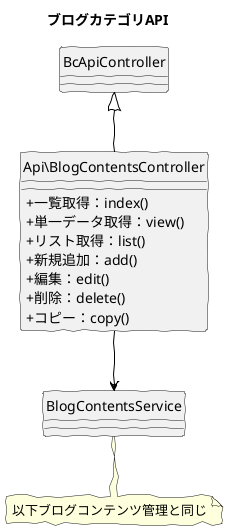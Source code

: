 @startuml
skinparam handwritten true
skinparam backgroundColor white
hide circle
skinparam classAttributeIconSize 0

title ブログカテゴリAPI

class Api\BlogContentsController {
  + 一覧取得：index()
  + 単一データ取得：view()
  + リスト取得：list()
  + 新規追加：add()
  + 編集：edit()
  + 削除：delete()
  + コピー：copy()
}

Api\BlogContentsController -down[#Black]-> BlogContentsService
Api\BlogContentsController -up[#Black]-|> BcApiController

note "以下ブログコンテンツ管理と同じ" as note
BlogContentsService .. note

@enduml
